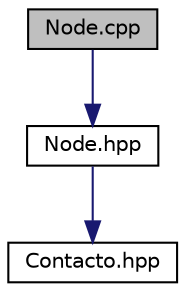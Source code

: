 digraph "Node.cpp"
{
 // LATEX_PDF_SIZE
  edge [fontname="Helvetica",fontsize="10",labelfontname="Helvetica",labelfontsize="10"];
  node [fontname="Helvetica",fontsize="10",shape=record];
  Node1 [label="Node.cpp",height=0.2,width=0.4,color="black", fillcolor="grey75", style="filled", fontcolor="black",tooltip="Implementación de la clase Node."];
  Node1 -> Node2 [color="midnightblue",fontsize="10",style="solid",fontname="Helvetica"];
  Node2 [label="Node.hpp",height=0.2,width=0.4,color="black", fillcolor="white", style="filled",URL="$_node_8hpp.html",tooltip=" "];
  Node2 -> Node3 [color="midnightblue",fontsize="10",style="solid",fontname="Helvetica"];
  Node3 [label="Contacto.hpp",height=0.2,width=0.4,color="black", fillcolor="white", style="filled",URL="$_contacto_8hpp.html",tooltip=" "];
}
